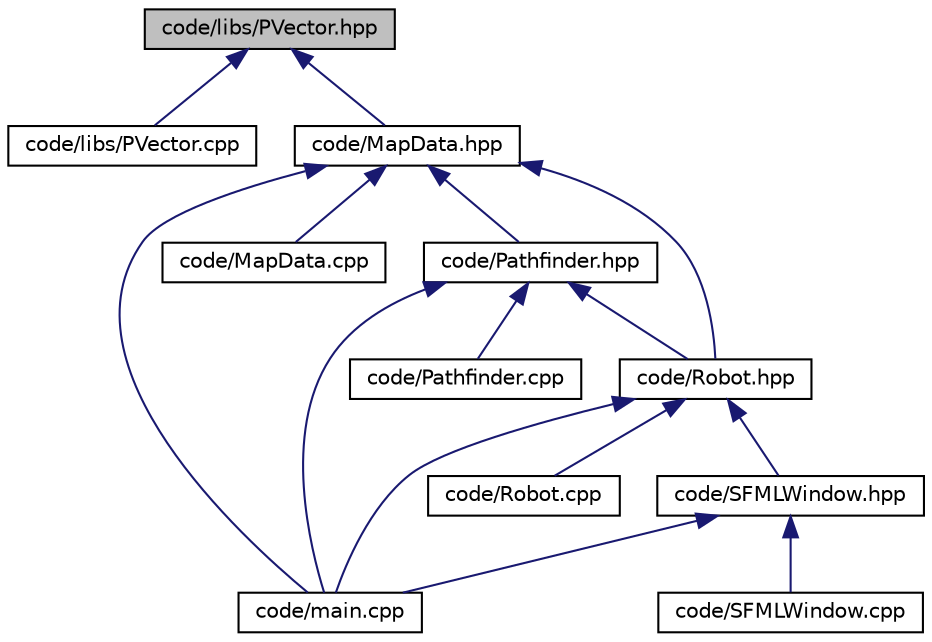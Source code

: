 digraph "code/libs/PVector.hpp"
{
 // LATEX_PDF_SIZE
  edge [fontname="Helvetica",fontsize="10",labelfontname="Helvetica",labelfontsize="10"];
  node [fontname="Helvetica",fontsize="10",shape=record];
  Node1 [label="code/libs/PVector.hpp",height=0.2,width=0.4,color="black", fillcolor="grey75", style="filled", fontcolor="black",tooltip=" "];
  Node1 -> Node2 [dir="back",color="midnightblue",fontsize="10",style="solid",fontname="Helvetica"];
  Node2 [label="code/libs/PVector.cpp",height=0.2,width=0.4,color="black", fillcolor="white", style="filled",URL="$_p_vector_8cpp.html",tooltip=" "];
  Node1 -> Node3 [dir="back",color="midnightblue",fontsize="10",style="solid",fontname="Helvetica"];
  Node3 [label="code/MapData.hpp",height=0.2,width=0.4,color="black", fillcolor="white", style="filled",URL="$_map_data_8hpp.html",tooltip=" "];
  Node3 -> Node4 [dir="back",color="midnightblue",fontsize="10",style="solid",fontname="Helvetica"];
  Node4 [label="code/main.cpp",height=0.2,width=0.4,color="black", fillcolor="white", style="filled",URL="$main_8cpp.html",tooltip=" "];
  Node3 -> Node5 [dir="back",color="midnightblue",fontsize="10",style="solid",fontname="Helvetica"];
  Node5 [label="code/MapData.cpp",height=0.2,width=0.4,color="black", fillcolor="white", style="filled",URL="$_map_data_8cpp.html",tooltip=" "];
  Node3 -> Node6 [dir="back",color="midnightblue",fontsize="10",style="solid",fontname="Helvetica"];
  Node6 [label="code/Pathfinder.hpp",height=0.2,width=0.4,color="black", fillcolor="white", style="filled",URL="$_pathfinder_8hpp.html",tooltip=" "];
  Node6 -> Node4 [dir="back",color="midnightblue",fontsize="10",style="solid",fontname="Helvetica"];
  Node6 -> Node7 [dir="back",color="midnightblue",fontsize="10",style="solid",fontname="Helvetica"];
  Node7 [label="code/Pathfinder.cpp",height=0.2,width=0.4,color="black", fillcolor="white", style="filled",URL="$_pathfinder_8cpp.html",tooltip=" "];
  Node6 -> Node8 [dir="back",color="midnightblue",fontsize="10",style="solid",fontname="Helvetica"];
  Node8 [label="code/Robot.hpp",height=0.2,width=0.4,color="black", fillcolor="white", style="filled",URL="$_robot_8hpp.html",tooltip=" "];
  Node8 -> Node4 [dir="back",color="midnightblue",fontsize="10",style="solid",fontname="Helvetica"];
  Node8 -> Node9 [dir="back",color="midnightblue",fontsize="10",style="solid",fontname="Helvetica"];
  Node9 [label="code/Robot.cpp",height=0.2,width=0.4,color="black", fillcolor="white", style="filled",URL="$_robot_8cpp.html",tooltip=" "];
  Node8 -> Node10 [dir="back",color="midnightblue",fontsize="10",style="solid",fontname="Helvetica"];
  Node10 [label="code/SFMLWindow.hpp",height=0.2,width=0.4,color="black", fillcolor="white", style="filled",URL="$_s_f_m_l_window_8hpp.html",tooltip=" "];
  Node10 -> Node4 [dir="back",color="midnightblue",fontsize="10",style="solid",fontname="Helvetica"];
  Node10 -> Node11 [dir="back",color="midnightblue",fontsize="10",style="solid",fontname="Helvetica"];
  Node11 [label="code/SFMLWindow.cpp",height=0.2,width=0.4,color="black", fillcolor="white", style="filled",URL="$_s_f_m_l_window_8cpp.html",tooltip=" "];
  Node3 -> Node8 [dir="back",color="midnightblue",fontsize="10",style="solid",fontname="Helvetica"];
}

